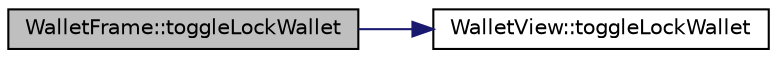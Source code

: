 digraph "WalletFrame::toggleLockWallet"
{
 // LATEX_PDF_SIZE
  edge [fontname="Helvetica",fontsize="10",labelfontname="Helvetica",labelfontsize="10"];
  node [fontname="Helvetica",fontsize="10",shape=record];
  rankdir="LR";
  Node43 [label="WalletFrame::toggleLockWallet",height=0.2,width=0.4,color="black", fillcolor="grey75", style="filled", fontcolor="black",tooltip=" "];
  Node43 -> Node44 [color="midnightblue",fontsize="10",style="solid",fontname="Helvetica"];
  Node44 [label="WalletView::toggleLockWallet",height=0.2,width=0.4,color="black", fillcolor="white", style="filled",URL="$class_wallet_view.html#a739b3c92d336efb3cf1249a84d4deeab",tooltip=" "];
}
